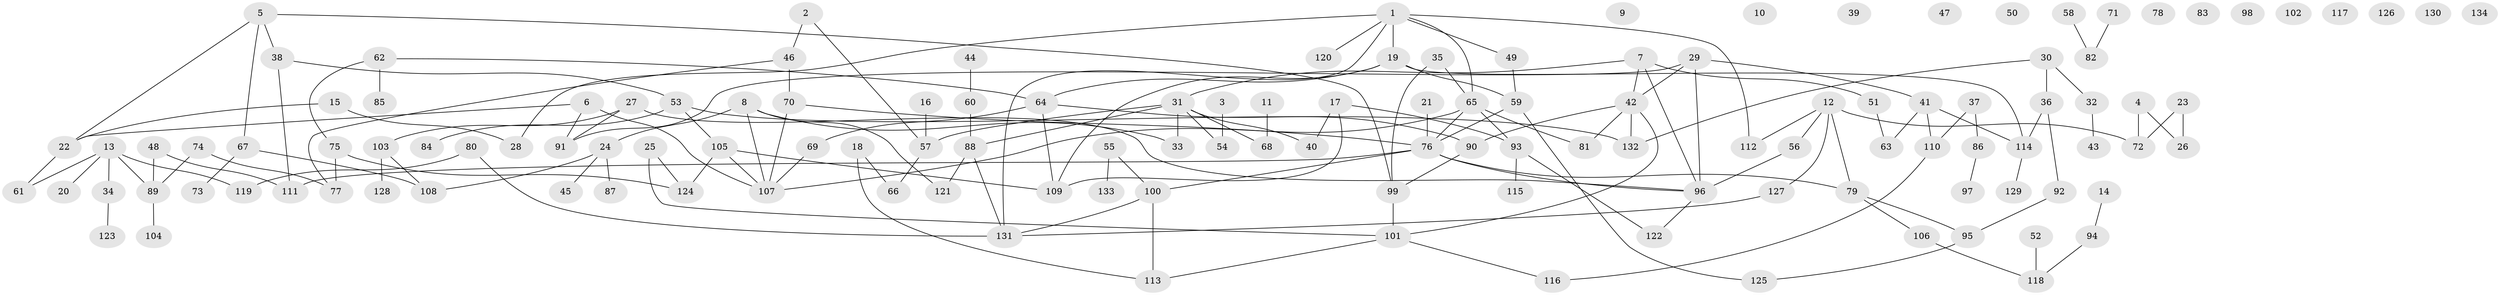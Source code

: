 // Generated by graph-tools (version 1.1) at 2025/25/03/09/25 03:25:19]
// undirected, 134 vertices, 165 edges
graph export_dot {
graph [start="1"]
  node [color=gray90,style=filled];
  1;
  2;
  3;
  4;
  5;
  6;
  7;
  8;
  9;
  10;
  11;
  12;
  13;
  14;
  15;
  16;
  17;
  18;
  19;
  20;
  21;
  22;
  23;
  24;
  25;
  26;
  27;
  28;
  29;
  30;
  31;
  32;
  33;
  34;
  35;
  36;
  37;
  38;
  39;
  40;
  41;
  42;
  43;
  44;
  45;
  46;
  47;
  48;
  49;
  50;
  51;
  52;
  53;
  54;
  55;
  56;
  57;
  58;
  59;
  60;
  61;
  62;
  63;
  64;
  65;
  66;
  67;
  68;
  69;
  70;
  71;
  72;
  73;
  74;
  75;
  76;
  77;
  78;
  79;
  80;
  81;
  82;
  83;
  84;
  85;
  86;
  87;
  88;
  89;
  90;
  91;
  92;
  93;
  94;
  95;
  96;
  97;
  98;
  99;
  100;
  101;
  102;
  103;
  104;
  105;
  106;
  107;
  108;
  109;
  110;
  111;
  112;
  113;
  114;
  115;
  116;
  117;
  118;
  119;
  120;
  121;
  122;
  123;
  124;
  125;
  126;
  127;
  128;
  129;
  130;
  131;
  132;
  133;
  134;
  1 -- 19;
  1 -- 28;
  1 -- 49;
  1 -- 65;
  1 -- 112;
  1 -- 120;
  1 -- 131;
  2 -- 46;
  2 -- 57;
  3 -- 54;
  4 -- 26;
  4 -- 72;
  5 -- 22;
  5 -- 38;
  5 -- 67;
  5 -- 99;
  6 -- 22;
  6 -- 91;
  6 -- 107;
  7 -- 31;
  7 -- 42;
  7 -- 51;
  7 -- 96;
  8 -- 24;
  8 -- 33;
  8 -- 107;
  8 -- 121;
  11 -- 68;
  12 -- 56;
  12 -- 72;
  12 -- 79;
  12 -- 112;
  12 -- 127;
  13 -- 20;
  13 -- 34;
  13 -- 61;
  13 -- 89;
  13 -- 119;
  14 -- 94;
  15 -- 22;
  15 -- 28;
  16 -- 57;
  17 -- 40;
  17 -- 93;
  17 -- 109;
  18 -- 66;
  18 -- 113;
  19 -- 59;
  19 -- 64;
  19 -- 109;
  19 -- 114;
  21 -- 76;
  22 -- 61;
  23 -- 26;
  23 -- 72;
  24 -- 45;
  24 -- 87;
  24 -- 108;
  25 -- 101;
  25 -- 124;
  27 -- 91;
  27 -- 96;
  27 -- 103;
  29 -- 41;
  29 -- 42;
  29 -- 91;
  29 -- 96;
  30 -- 32;
  30 -- 36;
  30 -- 132;
  31 -- 33;
  31 -- 40;
  31 -- 54;
  31 -- 57;
  31 -- 68;
  31 -- 88;
  32 -- 43;
  34 -- 123;
  35 -- 65;
  35 -- 99;
  36 -- 92;
  36 -- 114;
  37 -- 86;
  37 -- 110;
  38 -- 53;
  38 -- 111;
  41 -- 63;
  41 -- 110;
  41 -- 114;
  42 -- 81;
  42 -- 90;
  42 -- 101;
  42 -- 132;
  44 -- 60;
  46 -- 70;
  46 -- 77;
  48 -- 89;
  48 -- 111;
  49 -- 59;
  51 -- 63;
  52 -- 118;
  53 -- 84;
  53 -- 105;
  53 -- 132;
  55 -- 100;
  55 -- 133;
  56 -- 96;
  57 -- 66;
  58 -- 82;
  59 -- 76;
  59 -- 125;
  60 -- 88;
  62 -- 64;
  62 -- 75;
  62 -- 85;
  64 -- 69;
  64 -- 90;
  64 -- 109;
  65 -- 76;
  65 -- 81;
  65 -- 93;
  65 -- 107;
  67 -- 73;
  67 -- 108;
  69 -- 107;
  70 -- 76;
  70 -- 107;
  71 -- 82;
  74 -- 77;
  74 -- 89;
  75 -- 77;
  75 -- 124;
  76 -- 79;
  76 -- 96;
  76 -- 100;
  76 -- 111;
  79 -- 95;
  79 -- 106;
  80 -- 119;
  80 -- 131;
  86 -- 97;
  88 -- 121;
  88 -- 131;
  89 -- 104;
  90 -- 99;
  92 -- 95;
  93 -- 115;
  93 -- 122;
  94 -- 118;
  95 -- 125;
  96 -- 122;
  99 -- 101;
  100 -- 113;
  100 -- 131;
  101 -- 113;
  101 -- 116;
  103 -- 108;
  103 -- 128;
  105 -- 107;
  105 -- 109;
  105 -- 124;
  106 -- 118;
  110 -- 116;
  114 -- 129;
  127 -- 131;
}
